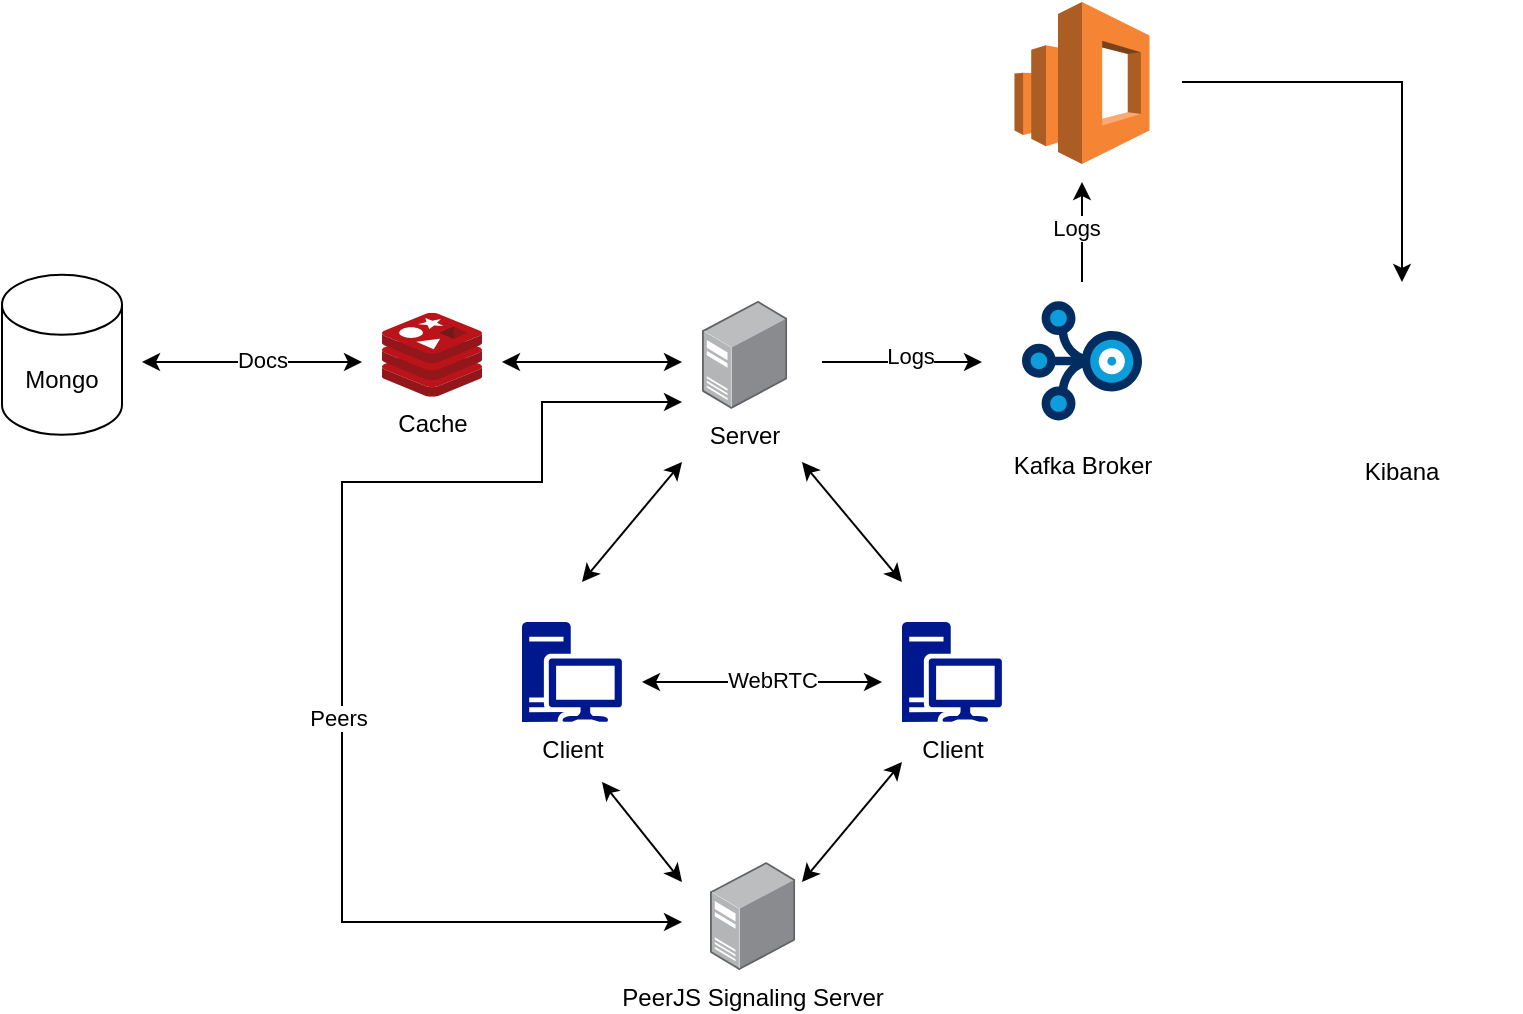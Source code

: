 <mxfile version="24.0.1" type="device">
  <diagram name="Page-1" id="TXlnCBehrJFKh9vIwfn4">
    <mxGraphModel dx="674" dy="395" grid="1" gridSize="10" guides="1" tooltips="1" connect="1" arrows="1" fold="1" page="1" pageScale="1" pageWidth="850" pageHeight="1100" math="0" shadow="0">
      <root>
        <mxCell id="0" />
        <mxCell id="1" parent="0" />
        <mxCell id="4G5VadghDUvsPtJAryMb-1" value="Client" style="sketch=0;aspect=fixed;pointerEvents=1;shadow=0;dashed=0;html=1;strokeColor=none;labelPosition=center;verticalLabelPosition=bottom;verticalAlign=top;align=center;fillColor=#00188D;shape=mxgraph.mscae.enterprise.workstation_client" parent="1" vertex="1">
          <mxGeometry x="310" y="510" width="50" height="50" as="geometry" />
        </mxCell>
        <mxCell id="4G5VadghDUvsPtJAryMb-2" value="Mongo" style="shape=cylinder3;whiteSpace=wrap;html=1;boundedLbl=1;backgroundOutline=1;size=15;" parent="1" vertex="1">
          <mxGeometry x="50" y="336.4" width="60" height="80" as="geometry" />
        </mxCell>
        <mxCell id="4G5VadghDUvsPtJAryMb-3" value="Cache" style="image;sketch=0;aspect=fixed;html=1;points=[];align=center;fontSize=12;image=img/lib/mscae/Cache_Redis_Product.svg;" parent="1" vertex="1">
          <mxGeometry x="240" y="355.4" width="50" height="42" as="geometry" />
        </mxCell>
        <mxCell id="4G5VadghDUvsPtJAryMb-4" value="Server" style="image;points=[];aspect=fixed;html=1;align=center;shadow=0;dashed=0;image=img/lib/allied_telesis/computer_and_terminals/Server_Desktop.svg;" parent="1" vertex="1">
          <mxGeometry x="400" y="349.4" width="42.6" height="54" as="geometry" />
        </mxCell>
        <mxCell id="4G5VadghDUvsPtJAryMb-5" value="Kafka Broker&lt;div&gt;&lt;br&gt;&lt;/div&gt;" style="verticalLabelPosition=bottom;aspect=fixed;html=1;shape=mxgraph.salesforce.stream;" parent="1" vertex="1">
          <mxGeometry x="560" y="349.4" width="60" height="60" as="geometry" />
        </mxCell>
        <mxCell id="4G5VadghDUvsPtJAryMb-8" value="Client" style="sketch=0;aspect=fixed;pointerEvents=1;shadow=0;dashed=0;html=1;strokeColor=none;labelPosition=center;verticalLabelPosition=bottom;verticalAlign=top;align=center;fillColor=#00188D;shape=mxgraph.mscae.enterprise.workstation_client" parent="1" vertex="1">
          <mxGeometry x="500" y="510" width="50" height="50" as="geometry" />
        </mxCell>
        <mxCell id="4G5VadghDUvsPtJAryMb-9" value="PeerJS Signaling Server" style="image;points=[];aspect=fixed;html=1;align=center;shadow=0;dashed=0;image=img/lib/allied_telesis/computer_and_terminals/Server_Desktop.svg;" parent="1" vertex="1">
          <mxGeometry x="404" y="630" width="42.6" height="54" as="geometry" />
        </mxCell>
        <mxCell id="4G5VadghDUvsPtJAryMb-10" value="" style="endArrow=classic;startArrow=classic;html=1;rounded=0;" parent="1" edge="1">
          <mxGeometry width="50" height="50" relative="1" as="geometry">
            <mxPoint x="370" y="540" as="sourcePoint" />
            <mxPoint x="490" y="540" as="targetPoint" />
          </mxGeometry>
        </mxCell>
        <mxCell id="4G5VadghDUvsPtJAryMb-11" value="WebRTC" style="edgeLabel;html=1;align=center;verticalAlign=middle;resizable=0;points=[];" parent="4G5VadghDUvsPtJAryMb-10" vertex="1" connectable="0">
          <mxGeometry x="0.087" y="1" relative="1" as="geometry">
            <mxPoint as="offset" />
          </mxGeometry>
        </mxCell>
        <mxCell id="4G5VadghDUvsPtJAryMb-12" value="" style="endArrow=classic;startArrow=classic;html=1;rounded=0;" parent="1" edge="1">
          <mxGeometry width="50" height="50" relative="1" as="geometry">
            <mxPoint x="390" y="640" as="sourcePoint" />
            <mxPoint x="350" y="590" as="targetPoint" />
          </mxGeometry>
        </mxCell>
        <mxCell id="4G5VadghDUvsPtJAryMb-13" value="" style="endArrow=classic;startArrow=classic;html=1;rounded=0;" parent="1" edge="1">
          <mxGeometry width="50" height="50" relative="1" as="geometry">
            <mxPoint x="450" y="640" as="sourcePoint" />
            <mxPoint x="500" y="580" as="targetPoint" />
          </mxGeometry>
        </mxCell>
        <mxCell id="4G5VadghDUvsPtJAryMb-16" value="" style="endArrow=classic;startArrow=classic;html=1;rounded=0;" parent="1" edge="1">
          <mxGeometry width="50" height="50" relative="1" as="geometry">
            <mxPoint x="390" y="660" as="sourcePoint" />
            <mxPoint x="390" y="400" as="targetPoint" />
            <Array as="points">
              <mxPoint x="220" y="660" />
              <mxPoint x="220" y="560" />
              <mxPoint x="220" y="440" />
              <mxPoint x="320" y="440" />
              <mxPoint x="320" y="400" />
            </Array>
          </mxGeometry>
        </mxCell>
        <mxCell id="4G5VadghDUvsPtJAryMb-17" value="Peers" style="edgeLabel;html=1;align=center;verticalAlign=middle;resizable=0;points=[];" parent="4G5VadghDUvsPtJAryMb-16" vertex="1" connectable="0">
          <mxGeometry x="-0.093" y="2" relative="1" as="geometry">
            <mxPoint as="offset" />
          </mxGeometry>
        </mxCell>
        <mxCell id="4G5VadghDUvsPtJAryMb-18" value="" style="endArrow=classic;startArrow=classic;html=1;rounded=0;" parent="1" edge="1">
          <mxGeometry width="50" height="50" relative="1" as="geometry">
            <mxPoint x="300" y="380" as="sourcePoint" />
            <mxPoint x="390" y="380" as="targetPoint" />
          </mxGeometry>
        </mxCell>
        <mxCell id="4G5VadghDUvsPtJAryMb-19" value="" style="endArrow=classic;startArrow=classic;html=1;rounded=0;" parent="1" edge="1">
          <mxGeometry width="50" height="50" relative="1" as="geometry">
            <mxPoint x="120" y="380" as="sourcePoint" />
            <mxPoint x="230" y="380" as="targetPoint" />
          </mxGeometry>
        </mxCell>
        <mxCell id="4G5VadghDUvsPtJAryMb-23" value="Docs" style="edgeLabel;html=1;align=center;verticalAlign=middle;resizable=0;points=[];" parent="4G5VadghDUvsPtJAryMb-19" vertex="1" connectable="0">
          <mxGeometry x="0.08" y="1" relative="1" as="geometry">
            <mxPoint as="offset" />
          </mxGeometry>
        </mxCell>
        <mxCell id="4G5VadghDUvsPtJAryMb-21" value="" style="endArrow=classic;html=1;rounded=0;" parent="1" edge="1">
          <mxGeometry width="50" height="50" relative="1" as="geometry">
            <mxPoint x="460" y="380" as="sourcePoint" />
            <mxPoint x="540" y="380" as="targetPoint" />
          </mxGeometry>
        </mxCell>
        <mxCell id="4G5VadghDUvsPtJAryMb-24" value="Logs" style="edgeLabel;html=1;align=center;verticalAlign=middle;resizable=0;points=[];" parent="4G5VadghDUvsPtJAryMb-21" vertex="1" connectable="0">
          <mxGeometry x="0.087" y="3" relative="1" as="geometry">
            <mxPoint as="offset" />
          </mxGeometry>
        </mxCell>
        <mxCell id="4G5VadghDUvsPtJAryMb-25" value="" style="outlineConnect=0;dashed=0;verticalLabelPosition=bottom;verticalAlign=top;align=center;html=1;shape=mxgraph.aws3.elasticsearch_service;fillColor=#F58534;gradientColor=none;" parent="1" vertex="1">
          <mxGeometry x="556.25" y="200" width="67.5" height="81" as="geometry" />
        </mxCell>
        <mxCell id="4G5VadghDUvsPtJAryMb-26" value="" style="endArrow=classic;html=1;rounded=0;" parent="1" edge="1">
          <mxGeometry width="50" height="50" relative="1" as="geometry">
            <mxPoint x="590" y="340" as="sourcePoint" />
            <mxPoint x="590" y="290" as="targetPoint" />
          </mxGeometry>
        </mxCell>
        <mxCell id="4G5VadghDUvsPtJAryMb-27" value="Logs" style="edgeLabel;html=1;align=center;verticalAlign=middle;resizable=0;points=[];" parent="4G5VadghDUvsPtJAryMb-26" vertex="1" connectable="0">
          <mxGeometry x="0.087" y="3" relative="1" as="geometry">
            <mxPoint as="offset" />
          </mxGeometry>
        </mxCell>
        <mxCell id="4G5VadghDUvsPtJAryMb-28" value="" style="endArrow=classic;html=1;rounded=0;" parent="1" edge="1">
          <mxGeometry width="50" height="50" relative="1" as="geometry">
            <mxPoint x="640" y="240" as="sourcePoint" />
            <mxPoint x="750" y="340" as="targetPoint" />
            <Array as="points">
              <mxPoint x="750" y="240" />
            </Array>
          </mxGeometry>
        </mxCell>
        <mxCell id="4G5VadghDUvsPtJAryMb-29" value="" style="endArrow=classic;startArrow=classic;html=1;rounded=0;" parent="1" edge="1">
          <mxGeometry width="50" height="50" relative="1" as="geometry">
            <mxPoint x="500" y="490" as="sourcePoint" />
            <mxPoint x="450" y="430" as="targetPoint" />
          </mxGeometry>
        </mxCell>
        <mxCell id="4G5VadghDUvsPtJAryMb-30" value="" style="endArrow=classic;startArrow=classic;html=1;rounded=0;" parent="1" edge="1">
          <mxGeometry width="50" height="50" relative="1" as="geometry">
            <mxPoint x="340" y="490" as="sourcePoint" />
            <mxPoint x="390" y="430" as="targetPoint" />
          </mxGeometry>
        </mxCell>
        <mxCell id="UmcXOFO95l3NrTfqVLKr-1" value="" style="shape=image;verticalLabelPosition=bottom;labelBackgroundColor=default;verticalAlign=top;aspect=fixed;imageAspect=0;image=https://marketplace-assets.digitalocean.com/logos/sharklabs-kibana.svg;" vertex="1" parent="1">
          <mxGeometry x="700" y="324.7" width="109.4" height="109.4" as="geometry" />
        </mxCell>
        <mxCell id="UmcXOFO95l3NrTfqVLKr-2" value="Kibana" style="text;html=1;align=center;verticalAlign=middle;whiteSpace=wrap;rounded=0;" vertex="1" parent="1">
          <mxGeometry x="720" y="420" width="60" height="30" as="geometry" />
        </mxCell>
      </root>
    </mxGraphModel>
  </diagram>
</mxfile>
